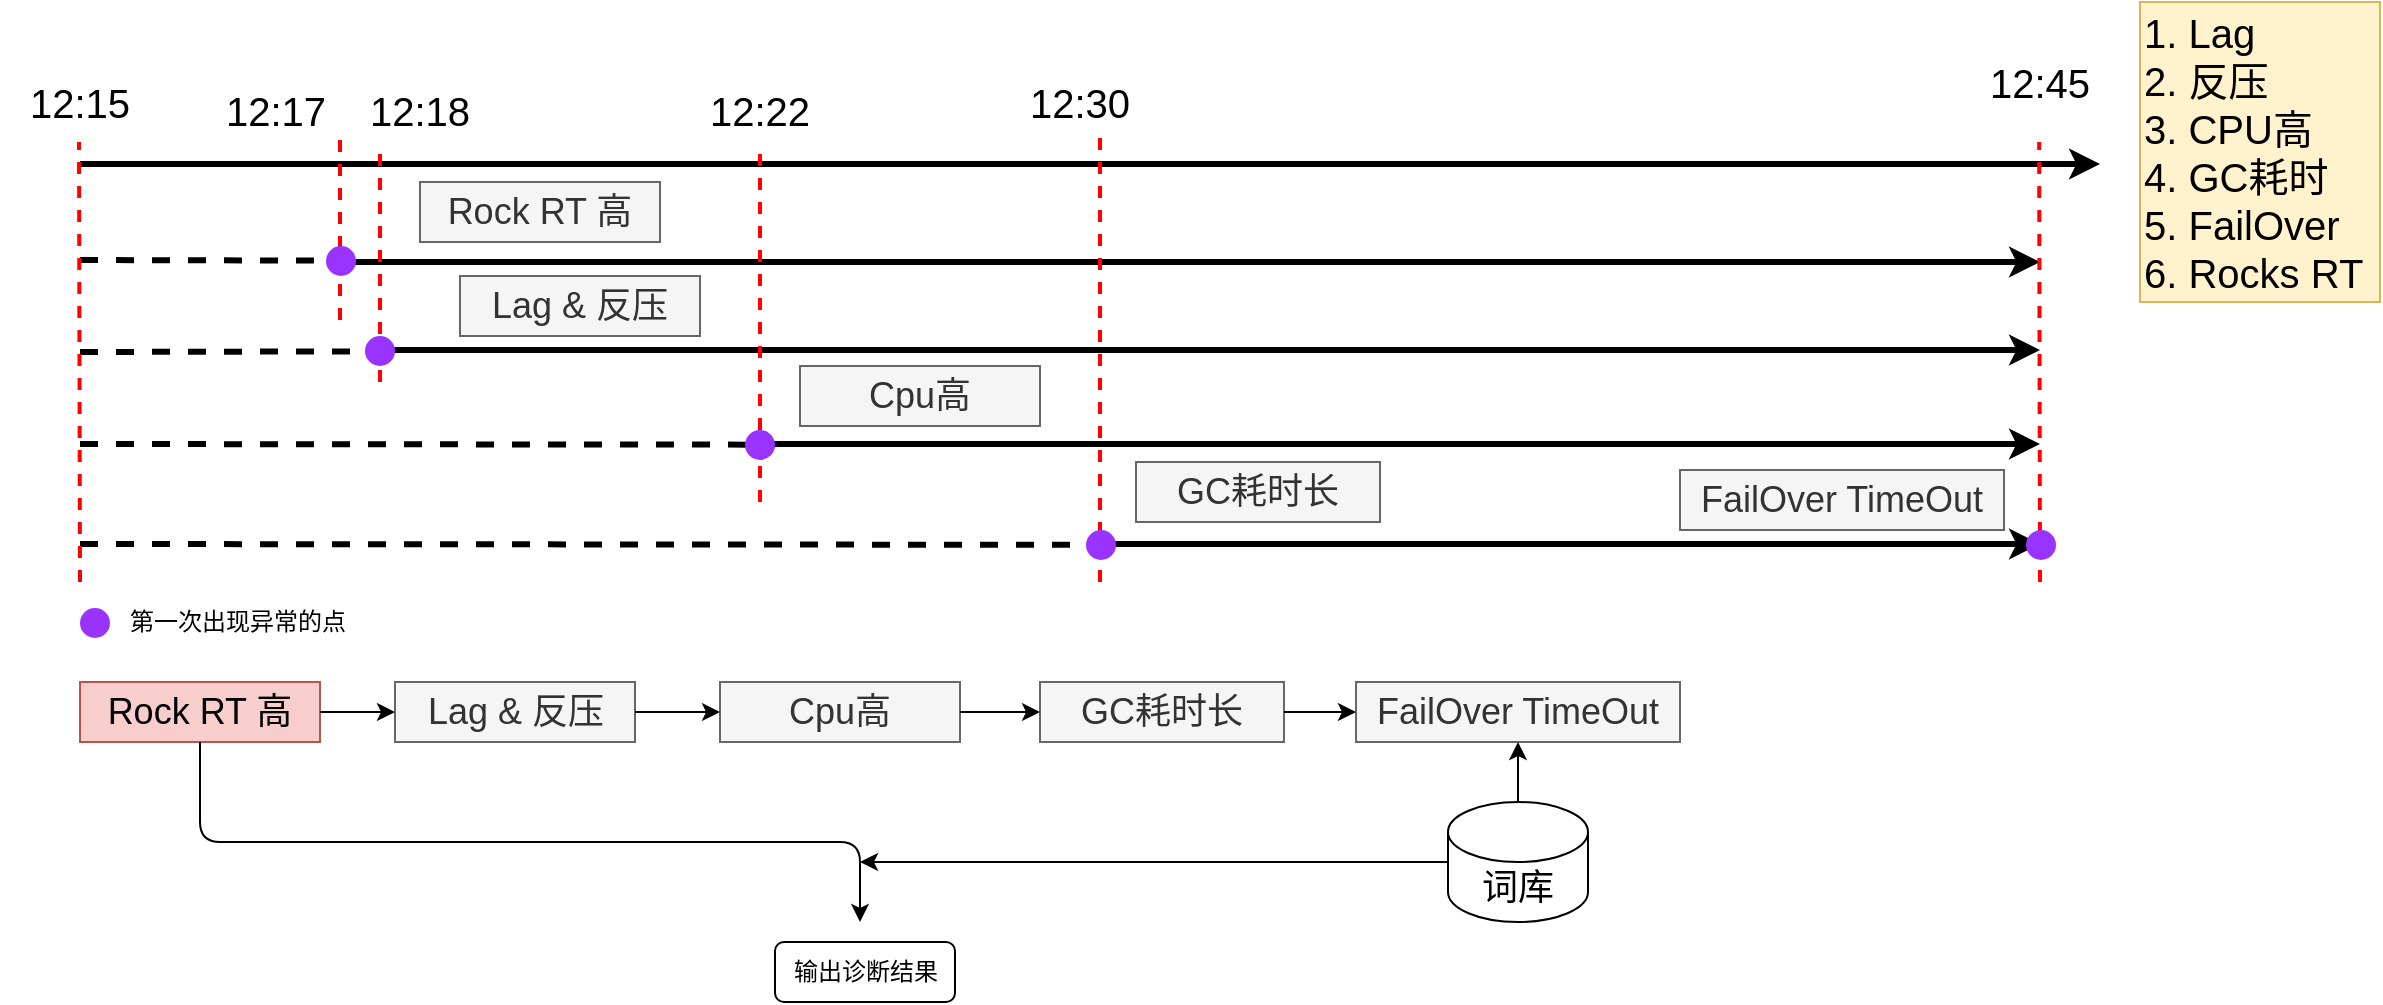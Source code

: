 <mxfile version="13.8.8" type="github">
  <diagram id="Pa6U-koDE6Xypr8wU4GA" name="第 1 页">
    <mxGraphModel dx="1426" dy="771" grid="1" gridSize="10" guides="1" tooltips="1" connect="1" arrows="1" fold="1" page="1" pageScale="1" pageWidth="1600" pageHeight="1200" math="0" shadow="0">
      <root>
        <mxCell id="0" />
        <mxCell id="1" parent="0" />
        <mxCell id="DIWSTD88eNbg3dpHvFBS-39" value="" style="endArrow=none;dashed=1;html=1;strokeWidth=3;" edge="1" parent="1">
          <mxGeometry width="50" height="50" relative="1" as="geometry">
            <mxPoint x="170" y="511" as="sourcePoint" />
            <mxPoint x="683.75" y="511.41" as="targetPoint" />
          </mxGeometry>
        </mxCell>
        <mxCell id="DIWSTD88eNbg3dpHvFBS-38" value="" style="endArrow=none;dashed=1;html=1;strokeWidth=3;" edge="1" parent="1">
          <mxGeometry width="50" height="50" relative="1" as="geometry">
            <mxPoint x="170" y="461" as="sourcePoint" />
            <mxPoint x="517.5" y="461.33" as="targetPoint" />
          </mxGeometry>
        </mxCell>
        <mxCell id="DIWSTD88eNbg3dpHvFBS-37" value="" style="endArrow=none;dashed=1;html=1;strokeWidth=3;" edge="1" parent="1">
          <mxGeometry width="50" height="50" relative="1" as="geometry">
            <mxPoint x="170" y="415" as="sourcePoint" />
            <mxPoint x="327.5" y="414.66" as="targetPoint" />
          </mxGeometry>
        </mxCell>
        <mxCell id="DIWSTD88eNbg3dpHvFBS-36" value="" style="endArrow=none;dashed=1;html=1;strokeWidth=3;" edge="1" parent="1">
          <mxGeometry width="50" height="50" relative="1" as="geometry">
            <mxPoint x="170" y="369" as="sourcePoint" />
            <mxPoint x="305" y="369.33" as="targetPoint" />
          </mxGeometry>
        </mxCell>
        <mxCell id="DIWSTD88eNbg3dpHvFBS-1" value="" style="endArrow=classic;html=1;strokeWidth=3;" edge="1" parent="1">
          <mxGeometry width="50" height="50" relative="1" as="geometry">
            <mxPoint x="170" y="321" as="sourcePoint" />
            <mxPoint x="1180" y="321" as="targetPoint" />
          </mxGeometry>
        </mxCell>
        <mxCell id="DIWSTD88eNbg3dpHvFBS-2" value="&lt;font style=&quot;font-size: 20px&quot;&gt;12:15&lt;/font&gt;" style="text;html=1;strokeColor=none;fillColor=none;align=center;verticalAlign=middle;whiteSpace=wrap;rounded=0;" vertex="1" parent="1">
          <mxGeometry x="130" y="280" width="80" height="20" as="geometry" />
        </mxCell>
        <mxCell id="DIWSTD88eNbg3dpHvFBS-3" value="&lt;font style=&quot;font-size: 20px&quot;&gt;12:45&lt;/font&gt;" style="text;html=1;strokeColor=none;fillColor=none;align=center;verticalAlign=middle;whiteSpace=wrap;rounded=0;" vertex="1" parent="1">
          <mxGeometry x="1110" y="270" width="80" height="20" as="geometry" />
        </mxCell>
        <mxCell id="DIWSTD88eNbg3dpHvFBS-7" value="&lt;div&gt;&lt;span style=&quot;font-size: 20px&quot;&gt;1. Lag&lt;/span&gt;&lt;/div&gt;&lt;span style=&quot;font-size: 20px&quot;&gt;&lt;div&gt;&lt;span&gt;2. 反压&lt;/span&gt;&lt;/div&gt;&lt;div&gt;&lt;span&gt;3. CPU高&lt;/span&gt;&lt;/div&gt;&lt;div&gt;&lt;span&gt;4. GC耗时&lt;/span&gt;&lt;/div&gt;&lt;div&gt;&lt;span&gt;5. FailOver&lt;/span&gt;&lt;/div&gt;&lt;div&gt;&lt;span&gt;6. Rocks RT&lt;/span&gt;&lt;/div&gt;&lt;/span&gt;" style="text;html=1;strokeColor=#d6b656;fillColor=#fff2cc;align=left;verticalAlign=middle;whiteSpace=wrap;rounded=0;" vertex="1" parent="1">
          <mxGeometry x="1200" y="240" width="120" height="150" as="geometry" />
        </mxCell>
        <mxCell id="DIWSTD88eNbg3dpHvFBS-8" value="" style="endArrow=classic;html=1;strokeWidth=3;" edge="1" parent="1">
          <mxGeometry width="50" height="50" relative="1" as="geometry">
            <mxPoint x="300" y="370" as="sourcePoint" />
            <mxPoint x="1150" y="370" as="targetPoint" />
          </mxGeometry>
        </mxCell>
        <mxCell id="DIWSTD88eNbg3dpHvFBS-9" value="" style="endArrow=none;dashed=1;html=1;strokeColor=#FF0000;strokeWidth=2;" edge="1" parent="1">
          <mxGeometry width="50" height="50" relative="1" as="geometry">
            <mxPoint x="170" y="530" as="sourcePoint" />
            <mxPoint x="169.5" y="310" as="targetPoint" />
          </mxGeometry>
        </mxCell>
        <mxCell id="DIWSTD88eNbg3dpHvFBS-10" value="" style="endArrow=none;dashed=1;html=1;strokeColor=#FF0000;strokeWidth=2;" edge="1" parent="1">
          <mxGeometry width="50" height="50" relative="1" as="geometry">
            <mxPoint x="300" y="399" as="sourcePoint" />
            <mxPoint x="300" y="309" as="targetPoint" />
          </mxGeometry>
        </mxCell>
        <mxCell id="DIWSTD88eNbg3dpHvFBS-11" value="&lt;font style=&quot;font-size: 18px&quot;&gt;Rock RT 高&lt;/font&gt;" style="text;html=1;strokeColor=#666666;fillColor=#f5f5f5;align=center;verticalAlign=middle;whiteSpace=wrap;rounded=0;fontColor=#333333;" vertex="1" parent="1">
          <mxGeometry x="340" y="330" width="120" height="30" as="geometry" />
        </mxCell>
        <mxCell id="DIWSTD88eNbg3dpHvFBS-12" value="" style="endArrow=none;dashed=1;html=1;strokeColor=#FF0000;strokeWidth=2;" edge="1" parent="1">
          <mxGeometry width="50" height="50" relative="1" as="geometry">
            <mxPoint x="320" y="430" as="sourcePoint" />
            <mxPoint x="320" y="310" as="targetPoint" />
          </mxGeometry>
        </mxCell>
        <mxCell id="DIWSTD88eNbg3dpHvFBS-13" value="&lt;font style=&quot;font-size: 20px&quot;&gt;12:17&lt;/font&gt;" style="text;html=1;strokeColor=none;fillColor=none;align=center;verticalAlign=middle;whiteSpace=wrap;rounded=0;" vertex="1" parent="1">
          <mxGeometry x="228" y="284" width="80" height="20" as="geometry" />
        </mxCell>
        <mxCell id="DIWSTD88eNbg3dpHvFBS-14" value="&lt;font style=&quot;font-size: 20px&quot;&gt;12:18&lt;/font&gt;" style="text;html=1;strokeColor=none;fillColor=none;align=center;verticalAlign=middle;whiteSpace=wrap;rounded=0;" vertex="1" parent="1">
          <mxGeometry x="300" y="284" width="80" height="20" as="geometry" />
        </mxCell>
        <mxCell id="DIWSTD88eNbg3dpHvFBS-15" value="" style="ellipse;whiteSpace=wrap;html=1;aspect=fixed;strokeColor=none;fillColor=#9933FF;" vertex="1" parent="1">
          <mxGeometry x="293" y="362" width="15" height="15" as="geometry" />
        </mxCell>
        <mxCell id="DIWSTD88eNbg3dpHvFBS-19" value="" style="endArrow=none;dashed=1;html=1;strokeColor=#FF0000;strokeWidth=2;" edge="1" parent="1">
          <mxGeometry width="50" height="50" relative="1" as="geometry">
            <mxPoint x="1150" y="530" as="sourcePoint" />
            <mxPoint x="1149.58" y="310" as="targetPoint" />
          </mxGeometry>
        </mxCell>
        <mxCell id="DIWSTD88eNbg3dpHvFBS-20" value="" style="endArrow=classic;html=1;strokeWidth=3;" edge="1" parent="1">
          <mxGeometry width="50" height="50" relative="1" as="geometry">
            <mxPoint x="320" y="414" as="sourcePoint" />
            <mxPoint x="1150" y="414" as="targetPoint" />
          </mxGeometry>
        </mxCell>
        <mxCell id="DIWSTD88eNbg3dpHvFBS-21" value="" style="ellipse;whiteSpace=wrap;html=1;aspect=fixed;strokeColor=none;fillColor=#9933FF;" vertex="1" parent="1">
          <mxGeometry x="312.5" y="407" width="15" height="15" as="geometry" />
        </mxCell>
        <mxCell id="DIWSTD88eNbg3dpHvFBS-22" value="&lt;font style=&quot;font-size: 18px&quot;&gt;Lag &amp;amp; 反压&lt;/font&gt;" style="text;html=1;strokeColor=#666666;fillColor=#f5f5f5;align=center;verticalAlign=middle;whiteSpace=wrap;rounded=0;fontColor=#333333;" vertex="1" parent="1">
          <mxGeometry x="360" y="377" width="120" height="30" as="geometry" />
        </mxCell>
        <mxCell id="DIWSTD88eNbg3dpHvFBS-23" value="" style="endArrow=none;dashed=1;html=1;strokeColor=#FF0000;strokeWidth=2;" edge="1" parent="1" source="DIWSTD88eNbg3dpHvFBS-27">
          <mxGeometry width="50" height="50" relative="1" as="geometry">
            <mxPoint x="510" y="490" as="sourcePoint" />
            <mxPoint x="510" y="310.0" as="targetPoint" />
          </mxGeometry>
        </mxCell>
        <mxCell id="DIWSTD88eNbg3dpHvFBS-24" value="&lt;font style=&quot;font-size: 20px&quot;&gt;12:22&lt;/font&gt;" style="text;html=1;strokeColor=none;fillColor=none;align=center;verticalAlign=middle;whiteSpace=wrap;rounded=0;" vertex="1" parent="1">
          <mxGeometry x="470" y="284" width="80" height="20" as="geometry" />
        </mxCell>
        <mxCell id="DIWSTD88eNbg3dpHvFBS-25" value="" style="endArrow=classic;html=1;strokeWidth=3;" edge="1" parent="1">
          <mxGeometry width="50" height="50" relative="1" as="geometry">
            <mxPoint x="510" y="461" as="sourcePoint" />
            <mxPoint x="1150" y="461" as="targetPoint" />
          </mxGeometry>
        </mxCell>
        <mxCell id="DIWSTD88eNbg3dpHvFBS-26" value="&lt;span style=&quot;font-size: 18px&quot;&gt;Cpu高&lt;/span&gt;" style="text;html=1;strokeColor=#666666;fillColor=#f5f5f5;align=center;verticalAlign=middle;whiteSpace=wrap;rounded=0;fontColor=#333333;" vertex="1" parent="1">
          <mxGeometry x="530" y="422" width="120" height="30" as="geometry" />
        </mxCell>
        <mxCell id="DIWSTD88eNbg3dpHvFBS-27" value="" style="ellipse;whiteSpace=wrap;html=1;aspect=fixed;strokeColor=none;fillColor=#9933FF;" vertex="1" parent="1">
          <mxGeometry x="502.5" y="454" width="15" height="15" as="geometry" />
        </mxCell>
        <mxCell id="DIWSTD88eNbg3dpHvFBS-28" value="" style="endArrow=none;dashed=1;html=1;strokeColor=#FF0000;strokeWidth=2;" edge="1" parent="1" target="DIWSTD88eNbg3dpHvFBS-27">
          <mxGeometry width="50" height="50" relative="1" as="geometry">
            <mxPoint x="510" y="490" as="sourcePoint" />
            <mxPoint x="510" y="310.0" as="targetPoint" />
          </mxGeometry>
        </mxCell>
        <mxCell id="DIWSTD88eNbg3dpHvFBS-29" value="" style="endArrow=none;dashed=1;html=1;strokeColor=#FF0000;strokeWidth=2;" edge="1" parent="1">
          <mxGeometry width="50" height="50" relative="1" as="geometry">
            <mxPoint x="680" y="530" as="sourcePoint" />
            <mxPoint x="680" y="308.0" as="targetPoint" />
          </mxGeometry>
        </mxCell>
        <mxCell id="DIWSTD88eNbg3dpHvFBS-30" value="" style="endArrow=classic;html=1;strokeWidth=3;" edge="1" parent="1">
          <mxGeometry width="50" height="50" relative="1" as="geometry">
            <mxPoint x="680" y="511" as="sourcePoint" />
            <mxPoint x="1150" y="511" as="targetPoint" />
          </mxGeometry>
        </mxCell>
        <mxCell id="DIWSTD88eNbg3dpHvFBS-31" value="&lt;span style=&quot;font-size: 18px&quot;&gt;GC耗时长&lt;/span&gt;" style="text;html=1;strokeColor=#666666;fillColor=#f5f5f5;align=center;verticalAlign=middle;whiteSpace=wrap;rounded=0;fontColor=#333333;" vertex="1" parent="1">
          <mxGeometry x="698" y="470" width="122" height="30" as="geometry" />
        </mxCell>
        <mxCell id="DIWSTD88eNbg3dpHvFBS-32" value="" style="ellipse;whiteSpace=wrap;html=1;aspect=fixed;strokeColor=none;fillColor=#9933FF;" vertex="1" parent="1">
          <mxGeometry x="673" y="504" width="15" height="15" as="geometry" />
        </mxCell>
        <mxCell id="DIWSTD88eNbg3dpHvFBS-34" value="" style="ellipse;whiteSpace=wrap;html=1;aspect=fixed;strokeColor=none;fillColor=#9933FF;" vertex="1" parent="1">
          <mxGeometry x="1143" y="504" width="15" height="15" as="geometry" />
        </mxCell>
        <mxCell id="DIWSTD88eNbg3dpHvFBS-35" value="&lt;span style=&quot;font-size: 18px&quot;&gt;FailOver TimeOut&lt;/span&gt;" style="text;html=1;strokeColor=#666666;fillColor=#f5f5f5;align=center;verticalAlign=middle;whiteSpace=wrap;rounded=0;fontColor=#333333;" vertex="1" parent="1">
          <mxGeometry x="970" y="474" width="162" height="30" as="geometry" />
        </mxCell>
        <mxCell id="DIWSTD88eNbg3dpHvFBS-40" value="&lt;font style=&quot;font-size: 20px&quot;&gt;12:30&lt;/font&gt;" style="text;html=1;strokeColor=none;fillColor=none;align=center;verticalAlign=middle;whiteSpace=wrap;rounded=0;" vertex="1" parent="1">
          <mxGeometry x="630" y="280" width="80" height="20" as="geometry" />
        </mxCell>
        <mxCell id="DIWSTD88eNbg3dpHvFBS-41" value="" style="ellipse;whiteSpace=wrap;html=1;aspect=fixed;strokeColor=none;fillColor=#9933FF;" vertex="1" parent="1">
          <mxGeometry x="170" y="543" width="15" height="15" as="geometry" />
        </mxCell>
        <mxCell id="DIWSTD88eNbg3dpHvFBS-42" value="第一次出现异常的点" style="text;html=1;strokeColor=none;fillColor=none;align=center;verticalAlign=middle;whiteSpace=wrap;rounded=0;strokeWidth=2;" vertex="1" parent="1">
          <mxGeometry x="174" y="540" width="150" height="20" as="geometry" />
        </mxCell>
        <mxCell id="DIWSTD88eNbg3dpHvFBS-43" value="&lt;font style=&quot;font-size: 18px&quot;&gt;Rock RT 高&lt;/font&gt;" style="text;html=1;strokeColor=#b85450;fillColor=#f8cecc;align=center;verticalAlign=middle;whiteSpace=wrap;rounded=0;" vertex="1" parent="1">
          <mxGeometry x="170" y="580" width="120" height="30" as="geometry" />
        </mxCell>
        <mxCell id="DIWSTD88eNbg3dpHvFBS-44" value="&lt;font style=&quot;font-size: 18px&quot;&gt;Lag &amp;amp; 反压&lt;/font&gt;" style="text;html=1;strokeColor=#666666;fillColor=#f5f5f5;align=center;verticalAlign=middle;whiteSpace=wrap;rounded=0;fontColor=#333333;" vertex="1" parent="1">
          <mxGeometry x="327.5" y="580" width="120" height="30" as="geometry" />
        </mxCell>
        <mxCell id="DIWSTD88eNbg3dpHvFBS-45" value="&lt;span style=&quot;font-size: 18px&quot;&gt;Cpu高&lt;/span&gt;" style="text;html=1;strokeColor=#666666;fillColor=#f5f5f5;align=center;verticalAlign=middle;whiteSpace=wrap;rounded=0;fontColor=#333333;" vertex="1" parent="1">
          <mxGeometry x="490" y="580" width="120" height="30" as="geometry" />
        </mxCell>
        <mxCell id="DIWSTD88eNbg3dpHvFBS-46" value="&lt;span style=&quot;font-size: 18px&quot;&gt;GC耗时长&lt;/span&gt;" style="text;html=1;strokeColor=#666666;fillColor=#f5f5f5;align=center;verticalAlign=middle;whiteSpace=wrap;rounded=0;fontColor=#333333;" vertex="1" parent="1">
          <mxGeometry x="650" y="580" width="122" height="30" as="geometry" />
        </mxCell>
        <mxCell id="DIWSTD88eNbg3dpHvFBS-47" value="&lt;span style=&quot;font-size: 18px&quot;&gt;FailOver TimeOut&lt;/span&gt;" style="text;html=1;strokeColor=#666666;fillColor=#f5f5f5;align=center;verticalAlign=middle;whiteSpace=wrap;rounded=0;fontColor=#333333;" vertex="1" parent="1">
          <mxGeometry x="808" y="580" width="162" height="30" as="geometry" />
        </mxCell>
        <mxCell id="DIWSTD88eNbg3dpHvFBS-50" value="" style="endArrow=classic;html=1;strokeColor=#000000;strokeWidth=1;exitX=1;exitY=0.5;exitDx=0;exitDy=0;" edge="1" parent="1" source="DIWSTD88eNbg3dpHvFBS-43" target="DIWSTD88eNbg3dpHvFBS-44">
          <mxGeometry width="50" height="50" relative="1" as="geometry">
            <mxPoint x="290" y="680" as="sourcePoint" />
            <mxPoint x="340" y="630" as="targetPoint" />
          </mxGeometry>
        </mxCell>
        <mxCell id="DIWSTD88eNbg3dpHvFBS-51" value="" style="endArrow=classic;html=1;strokeColor=#000000;strokeWidth=1;exitX=1;exitY=0.5;exitDx=0;exitDy=0;entryX=0;entryY=0.5;entryDx=0;entryDy=0;" edge="1" parent="1" source="DIWSTD88eNbg3dpHvFBS-44" target="DIWSTD88eNbg3dpHvFBS-45">
          <mxGeometry width="50" height="50" relative="1" as="geometry">
            <mxPoint x="460" y="630" as="sourcePoint" />
            <mxPoint x="497.5" y="630" as="targetPoint" />
          </mxGeometry>
        </mxCell>
        <mxCell id="DIWSTD88eNbg3dpHvFBS-52" value="" style="endArrow=classic;html=1;strokeColor=#000000;strokeWidth=1;exitX=1;exitY=0.5;exitDx=0;exitDy=0;entryX=0;entryY=0.5;entryDx=0;entryDy=0;" edge="1" parent="1" source="DIWSTD88eNbg3dpHvFBS-45" target="DIWSTD88eNbg3dpHvFBS-46">
          <mxGeometry width="50" height="50" relative="1" as="geometry">
            <mxPoint x="630.5" y="630" as="sourcePoint" />
            <mxPoint x="673" y="630" as="targetPoint" />
          </mxGeometry>
        </mxCell>
        <mxCell id="DIWSTD88eNbg3dpHvFBS-53" value="" style="endArrow=classic;html=1;strokeColor=#000000;strokeWidth=1;exitX=1;exitY=0.5;exitDx=0;exitDy=0;entryX=0;entryY=0.5;entryDx=0;entryDy=0;" edge="1" parent="1" source="DIWSTD88eNbg3dpHvFBS-46" target="DIWSTD88eNbg3dpHvFBS-47">
          <mxGeometry width="50" height="50" relative="1" as="geometry">
            <mxPoint x="772" y="630" as="sourcePoint" />
            <mxPoint x="812" y="630" as="targetPoint" />
          </mxGeometry>
        </mxCell>
        <mxCell id="DIWSTD88eNbg3dpHvFBS-54" value="&lt;font style=&quot;font-size: 18px&quot;&gt;词库&lt;/font&gt;" style="shape=cylinder3;whiteSpace=wrap;html=1;boundedLbl=1;backgroundOutline=1;size=15;strokeWidth=1;gradientColor=none;" vertex="1" parent="1">
          <mxGeometry x="854" y="640" width="70" height="60" as="geometry" />
        </mxCell>
        <mxCell id="DIWSTD88eNbg3dpHvFBS-55" value="" style="endArrow=classic;html=1;strokeColor=#000000;strokeWidth=1;exitX=0.5;exitY=0;exitDx=0;exitDy=0;exitPerimeter=0;entryX=0.5;entryY=1;entryDx=0;entryDy=0;" edge="1" parent="1" source="DIWSTD88eNbg3dpHvFBS-54" target="DIWSTD88eNbg3dpHvFBS-47">
          <mxGeometry width="50" height="50" relative="1" as="geometry">
            <mxPoint x="940" y="690" as="sourcePoint" />
            <mxPoint x="990" y="640" as="targetPoint" />
          </mxGeometry>
        </mxCell>
        <mxCell id="DIWSTD88eNbg3dpHvFBS-56" value="" style="edgeStyle=elbowEdgeStyle;elbow=vertical;endArrow=classic;html=1;strokeColor=#000000;strokeWidth=1;exitX=0.5;exitY=1;exitDx=0;exitDy=0;" edge="1" parent="1" source="DIWSTD88eNbg3dpHvFBS-43">
          <mxGeometry width="50" height="50" relative="1" as="geometry">
            <mxPoint x="410" y="730" as="sourcePoint" />
            <mxPoint x="560" y="700" as="targetPoint" />
            <Array as="points">
              <mxPoint x="390" y="660" />
            </Array>
          </mxGeometry>
        </mxCell>
        <mxCell id="DIWSTD88eNbg3dpHvFBS-57" value="" style="endArrow=classic;html=1;strokeColor=#000000;strokeWidth=1;exitX=0;exitY=0.5;exitDx=0;exitDy=0;exitPerimeter=0;" edge="1" parent="1" source="DIWSTD88eNbg3dpHvFBS-54">
          <mxGeometry width="50" height="50" relative="1" as="geometry">
            <mxPoint x="790" y="760" as="sourcePoint" />
            <mxPoint x="560" y="670" as="targetPoint" />
          </mxGeometry>
        </mxCell>
        <mxCell id="DIWSTD88eNbg3dpHvFBS-58" value="输出诊断结果" style="rounded=1;whiteSpace=wrap;html=1;strokeWidth=1;fillColor=#ffffff;gradientColor=none;" vertex="1" parent="1">
          <mxGeometry x="517.5" y="710" width="90" height="30" as="geometry" />
        </mxCell>
      </root>
    </mxGraphModel>
  </diagram>
</mxfile>
